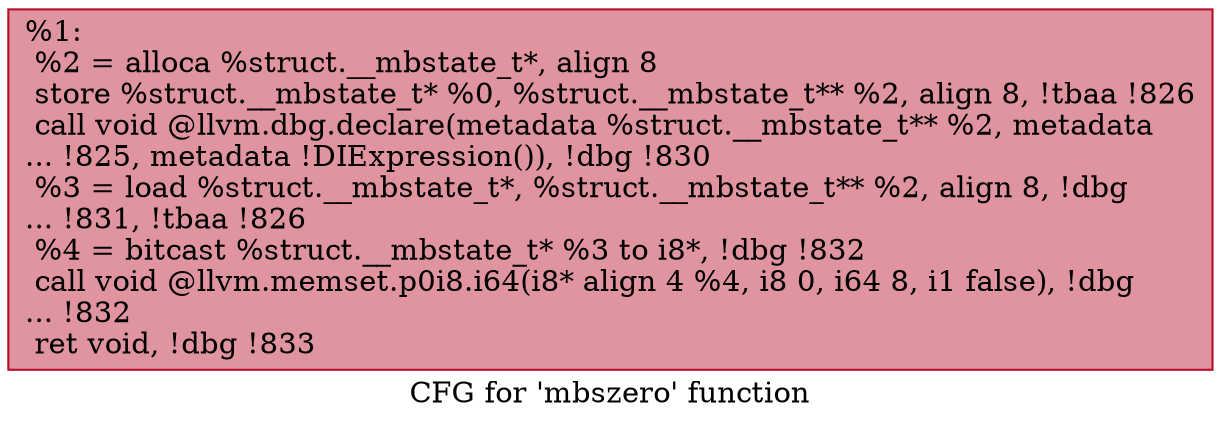 digraph "CFG for 'mbszero' function" {
	label="CFG for 'mbszero' function";

	Node0x24e1380 [shape=record,color="#b70d28ff", style=filled, fillcolor="#b70d2870",label="{%1:\l  %2 = alloca %struct.__mbstate_t*, align 8\l  store %struct.__mbstate_t* %0, %struct.__mbstate_t** %2, align 8, !tbaa !826\l  call void @llvm.dbg.declare(metadata %struct.__mbstate_t** %2, metadata\l... !825, metadata !DIExpression()), !dbg !830\l  %3 = load %struct.__mbstate_t*, %struct.__mbstate_t** %2, align 8, !dbg\l... !831, !tbaa !826\l  %4 = bitcast %struct.__mbstate_t* %3 to i8*, !dbg !832\l  call void @llvm.memset.p0i8.i64(i8* align 4 %4, i8 0, i64 8, i1 false), !dbg\l... !832\l  ret void, !dbg !833\l}"];
}
